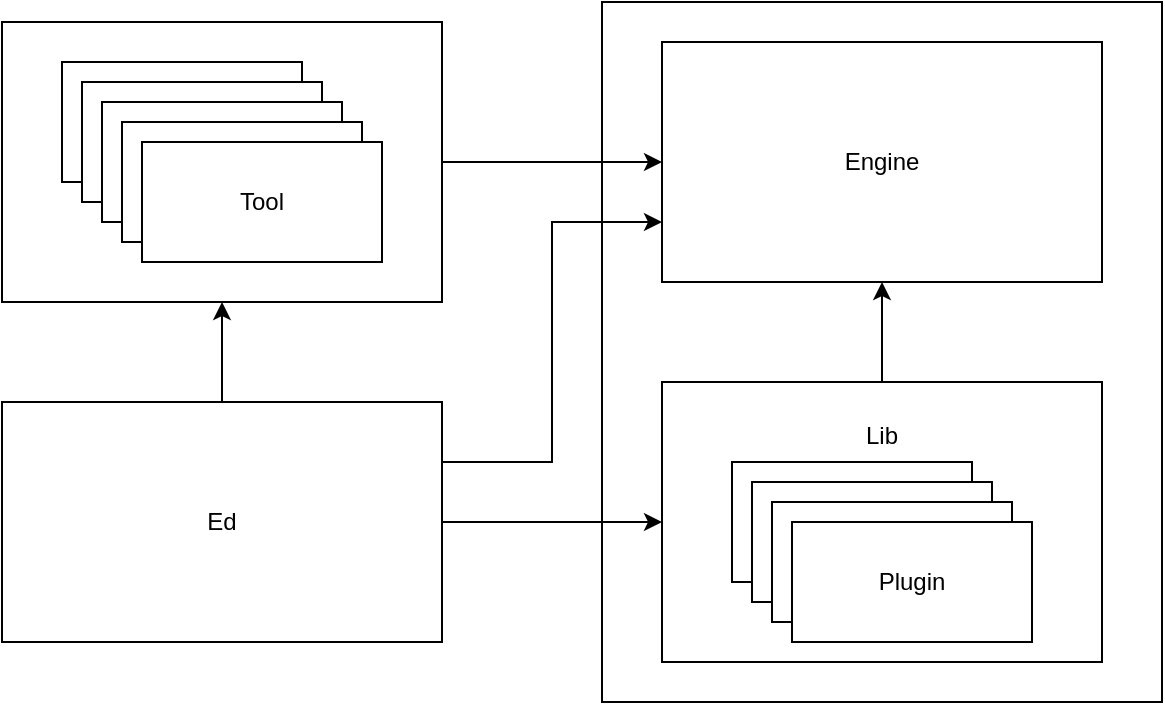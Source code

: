 <mxfile version="21.3.5" type="github">
  <diagram name="Page-1" id="5f0bae14-7c28-e335-631c-24af17079c00">
    <mxGraphModel dx="1391" dy="772" grid="1" gridSize="10" guides="1" tooltips="1" connect="1" arrows="1" fold="1" page="1" pageScale="1" pageWidth="1100" pageHeight="850" background="none" math="0" shadow="0">
      <root>
        <mxCell id="0" />
        <mxCell id="1" parent="0" />
        <mxCell id="xVB03OqdfiutpDRsIpEK-21" value="" style="rounded=0;whiteSpace=wrap;html=1;align=left;" vertex="1" parent="1">
          <mxGeometry x="410" y="20" width="280" height="350" as="geometry" />
        </mxCell>
        <mxCell id="xVB03OqdfiutpDRsIpEK-18" style="edgeStyle=orthogonalEdgeStyle;rounded=0;orthogonalLoop=1;jettySize=auto;html=1;exitX=0.5;exitY=0;exitDx=0;exitDy=0;entryX=0.5;entryY=1;entryDx=0;entryDy=0;" edge="1" parent="1" source="xVB03OqdfiutpDRsIpEK-9" target="xVB03OqdfiutpDRsIpEK-2">
          <mxGeometry relative="1" as="geometry" />
        </mxCell>
        <mxCell id="xVB03OqdfiutpDRsIpEK-42" style="edgeStyle=orthogonalEdgeStyle;rounded=0;orthogonalLoop=1;jettySize=auto;html=1;exitX=1;exitY=0.5;exitDx=0;exitDy=0;entryX=0;entryY=0.5;entryDx=0;entryDy=0;" edge="1" parent="1" source="xVB03OqdfiutpDRsIpEK-1" target="xVB03OqdfiutpDRsIpEK-9">
          <mxGeometry relative="1" as="geometry" />
        </mxCell>
        <mxCell id="xVB03OqdfiutpDRsIpEK-43" style="edgeStyle=orthogonalEdgeStyle;rounded=0;orthogonalLoop=1;jettySize=auto;html=1;exitX=0.5;exitY=0;exitDx=0;exitDy=0;entryX=0.5;entryY=1;entryDx=0;entryDy=0;" edge="1" parent="1" source="xVB03OqdfiutpDRsIpEK-1" target="xVB03OqdfiutpDRsIpEK-28">
          <mxGeometry relative="1" as="geometry" />
        </mxCell>
        <mxCell id="xVB03OqdfiutpDRsIpEK-44" style="edgeStyle=orthogonalEdgeStyle;rounded=0;orthogonalLoop=1;jettySize=auto;html=1;exitX=1;exitY=0.25;exitDx=0;exitDy=0;entryX=0;entryY=0.75;entryDx=0;entryDy=0;" edge="1" parent="1" source="xVB03OqdfiutpDRsIpEK-1" target="xVB03OqdfiutpDRsIpEK-2">
          <mxGeometry relative="1" as="geometry" />
        </mxCell>
        <mxCell id="xVB03OqdfiutpDRsIpEK-1" value="Ed" style="rounded=0;whiteSpace=wrap;html=1;" vertex="1" parent="1">
          <mxGeometry x="110" y="220" width="220" height="120" as="geometry" />
        </mxCell>
        <mxCell id="xVB03OqdfiutpDRsIpEK-20" value="" style="group" vertex="1" connectable="0" parent="1">
          <mxGeometry x="440" y="210" width="250" height="160" as="geometry" />
        </mxCell>
        <mxCell id="xVB03OqdfiutpDRsIpEK-9" value="&lt;div&gt;Lib&lt;/div&gt;&lt;div&gt;&lt;br&gt;&lt;/div&gt;&lt;div&gt;&lt;br&gt;&lt;/div&gt;&lt;div&gt;&lt;br&gt;&lt;/div&gt;&lt;div&gt;&lt;br&gt;&lt;/div&gt;&lt;div&gt;&lt;br&gt;&lt;/div&gt;&lt;div&gt;&lt;br&gt;&lt;/div&gt;" style="rounded=0;whiteSpace=wrap;html=1;" vertex="1" parent="xVB03OqdfiutpDRsIpEK-20">
          <mxGeometry width="220" height="140" as="geometry" />
        </mxCell>
        <mxCell id="xVB03OqdfiutpDRsIpEK-3" value="Plugin" style="rounded=0;whiteSpace=wrap;html=1;" vertex="1" parent="xVB03OqdfiutpDRsIpEK-20">
          <mxGeometry x="35" y="40" width="120" height="60" as="geometry" />
        </mxCell>
        <mxCell id="xVB03OqdfiutpDRsIpEK-4" value="Plugin" style="rounded=0;whiteSpace=wrap;html=1;" vertex="1" parent="xVB03OqdfiutpDRsIpEK-20">
          <mxGeometry x="45" y="50" width="120" height="60" as="geometry" />
        </mxCell>
        <mxCell id="xVB03OqdfiutpDRsIpEK-5" value="Plugin" style="rounded=0;whiteSpace=wrap;html=1;" vertex="1" parent="xVB03OqdfiutpDRsIpEK-20">
          <mxGeometry x="55" y="60" width="120" height="60" as="geometry" />
        </mxCell>
        <mxCell id="xVB03OqdfiutpDRsIpEK-6" value="Plugin" style="rounded=0;whiteSpace=wrap;html=1;" vertex="1" parent="xVB03OqdfiutpDRsIpEK-20">
          <mxGeometry x="65" y="70" width="120" height="60" as="geometry" />
        </mxCell>
        <mxCell id="xVB03OqdfiutpDRsIpEK-2" value="Engine" style="rounded=0;whiteSpace=wrap;html=1;" vertex="1" parent="1">
          <mxGeometry x="440" y="40" width="220" height="120" as="geometry" />
        </mxCell>
        <mxCell id="xVB03OqdfiutpDRsIpEK-31" value="" style="group" vertex="1" connectable="0" parent="1">
          <mxGeometry x="110" y="30" width="220" height="140" as="geometry" />
        </mxCell>
        <mxCell id="xVB03OqdfiutpDRsIpEK-28" value="" style="rounded=0;whiteSpace=wrap;html=1;" vertex="1" parent="xVB03OqdfiutpDRsIpEK-31">
          <mxGeometry width="220" height="140" as="geometry" />
        </mxCell>
        <mxCell id="xVB03OqdfiutpDRsIpEK-22" value="Tool" style="rounded=0;whiteSpace=wrap;html=1;" vertex="1" parent="xVB03OqdfiutpDRsIpEK-31">
          <mxGeometry x="30" y="20" width="120" height="60" as="geometry" />
        </mxCell>
        <mxCell id="xVB03OqdfiutpDRsIpEK-23" value="Tool" style="rounded=0;whiteSpace=wrap;html=1;" vertex="1" parent="xVB03OqdfiutpDRsIpEK-31">
          <mxGeometry x="40" y="30" width="120" height="60" as="geometry" />
        </mxCell>
        <mxCell id="xVB03OqdfiutpDRsIpEK-24" value="Tool" style="rounded=0;whiteSpace=wrap;html=1;" vertex="1" parent="xVB03OqdfiutpDRsIpEK-31">
          <mxGeometry x="50" y="40" width="120" height="60" as="geometry" />
        </mxCell>
        <mxCell id="xVB03OqdfiutpDRsIpEK-25" value="Tool" style="rounded=0;whiteSpace=wrap;html=1;" vertex="1" parent="xVB03OqdfiutpDRsIpEK-31">
          <mxGeometry x="60" y="50" width="120" height="60" as="geometry" />
        </mxCell>
        <mxCell id="xVB03OqdfiutpDRsIpEK-26" value="Tool" style="rounded=0;whiteSpace=wrap;html=1;" vertex="1" parent="xVB03OqdfiutpDRsIpEK-31">
          <mxGeometry x="70" y="60" width="120" height="60" as="geometry" />
        </mxCell>
        <mxCell id="xVB03OqdfiutpDRsIpEK-41" style="edgeStyle=orthogonalEdgeStyle;rounded=0;orthogonalLoop=1;jettySize=auto;html=1;exitX=1;exitY=0.5;exitDx=0;exitDy=0;entryX=0;entryY=0.5;entryDx=0;entryDy=0;" edge="1" parent="1" source="xVB03OqdfiutpDRsIpEK-28" target="xVB03OqdfiutpDRsIpEK-2">
          <mxGeometry relative="1" as="geometry" />
        </mxCell>
      </root>
    </mxGraphModel>
  </diagram>
</mxfile>
